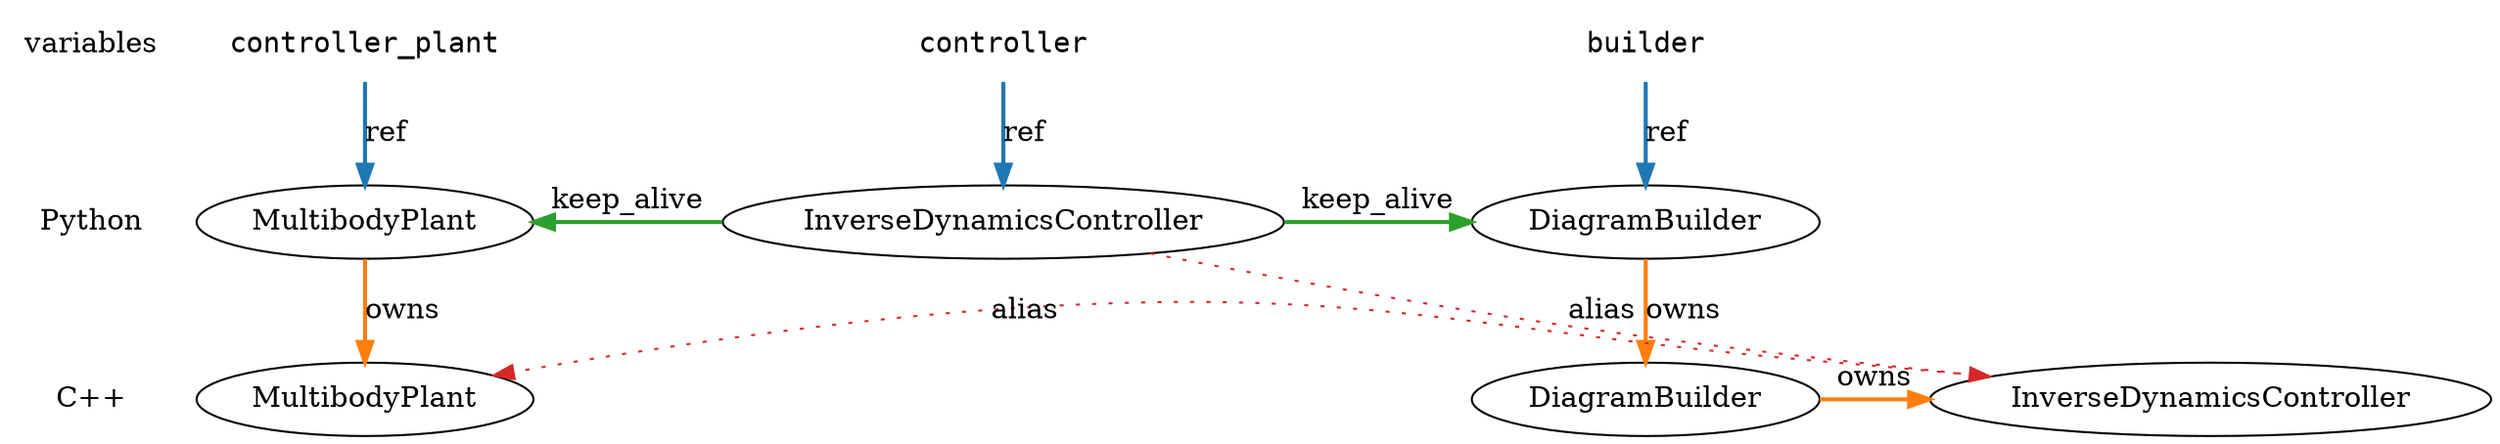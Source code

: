 digraph G {

{
 node [shape=plaintext];
 edge [style=invis];
 variables -> Python -> "C++";
}
{
 node [shape=plaintext, fontname="Courier"];
 controller_plant; builder; controller;
}

pymbp [label="MultibodyPlant"];
cmbp [label="MultibodyPlant"];
pydb [label="DiagramBuilder"];
cdb [label="DiagramBuilder"];
pyidc [label="InverseDynamicsController"];
cidc [label="InverseDynamicsController"];

{ rank = same; variables; builder; controller; controller_plant; }
{ rank = same; Python; pymbp; pydb; pyidc; }
{ rank = same; "C++"; cmbp; cdb; cidc; }

 edge [color="#1F77B4", style=bold, label="ref"];
 controller_plant -> pymbp;
 builder -> pydb;
 controller -> pyidc;

 edge [color="#FF7F0E", style=bold, label="owns"];
 pymbp -> cmbp;
 pydb -> cdb;
 cdb -> cidc;

 edge [color="#2CA02C", style=bold, label="keep_alive", constraint=false];
 pyidc -> pydb;
 pyidc -> pymbp;

 edge [color="#D62728", style=dotted,label="alias"];
 pyidc -> cidc;
 cidc -> cmbp;
}
